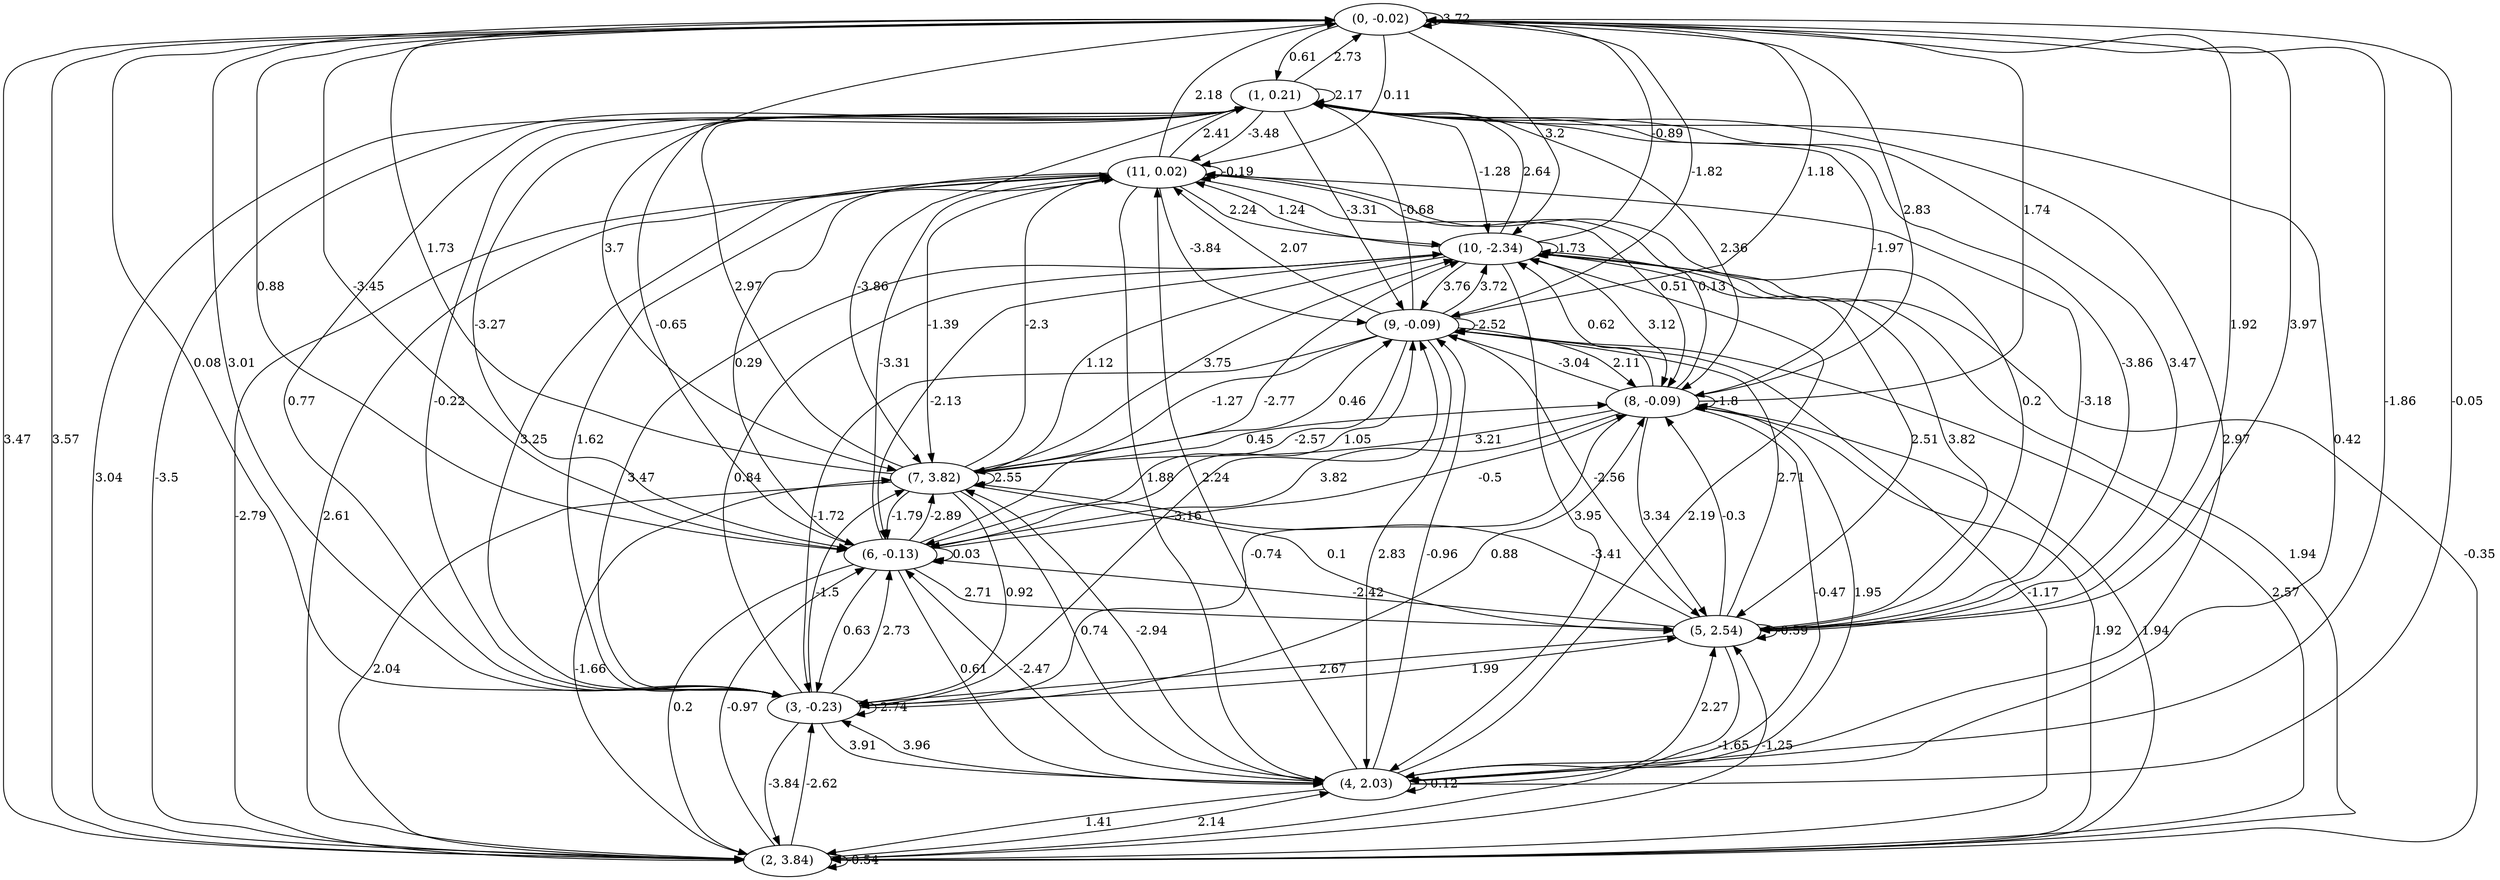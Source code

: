 digraph {
    0 [ label = "(0, -0.02)" ]
    1 [ label = "(1, 0.21)" ]
    2 [ label = "(2, 3.84)" ]
    3 [ label = "(3, -0.23)" ]
    4 [ label = "(4, 2.03)" ]
    5 [ label = "(5, 2.54)" ]
    6 [ label = "(6, -0.13)" ]
    7 [ label = "(7, 3.82)" ]
    8 [ label = "(8, -0.09)" ]
    9 [ label = "(9, -0.09)" ]
    10 [ label = "(10, -2.34)" ]
    11 [ label = "(11, 0.02)" ]
    0 -> 0 [ label = "3.72" ]
    1 -> 1 [ label = "2.17" ]
    2 -> 2 [ label = "-0.54" ]
    3 -> 3 [ label = "-2.74" ]
    4 -> 4 [ label = "-0.12" ]
    5 -> 5 [ label = "-0.59" ]
    6 -> 6 [ label = "0.03" ]
    7 -> 7 [ label = "2.55" ]
    8 -> 8 [ label = "-1.8" ]
    9 -> 9 [ label = "-2.52" ]
    10 -> 10 [ label = "1.73" ]
    11 -> 11 [ label = "-0.19" ]
    1 -> 0 [ label = "2.73" ]
    2 -> 0 [ label = "3.57" ]
    3 -> 0 [ label = "3.01" ]
    4 -> 0 [ label = "-0.05" ]
    5 -> 0 [ label = "1.92" ]
    6 -> 0 [ label = "-3.45" ]
    7 -> 0 [ label = "1.73" ]
    8 -> 0 [ label = "1.74" ]
    9 -> 0 [ label = "1.18" ]
    10 -> 0 [ label = "-0.89" ]
    11 -> 0 [ label = "2.18" ]
    0 -> 1 [ label = "0.61" ]
    2 -> 1 [ label = "-3.5" ]
    3 -> 1 [ label = "-0.22" ]
    4 -> 1 [ label = "0.42" ]
    5 -> 1 [ label = "3.47" ]
    6 -> 1 [ label = "-0.65" ]
    7 -> 1 [ label = "2.97" ]
    8 -> 1 [ label = "-1.97" ]
    9 -> 1 [ label = "-0.68" ]
    10 -> 1 [ label = "2.64" ]
    11 -> 1 [ label = "2.41" ]
    0 -> 2 [ label = "3.47" ]
    1 -> 2 [ label = "3.04" ]
    3 -> 2 [ label = "-3.84" ]
    4 -> 2 [ label = "1.41" ]
    5 -> 2 [ label = "-1.65" ]
    6 -> 2 [ label = "0.2" ]
    7 -> 2 [ label = "2.04" ]
    8 -> 2 [ label = "1.92" ]
    9 -> 2 [ label = "-1.17" ]
    10 -> 2 [ label = "1.94" ]
    11 -> 2 [ label = "-2.79" ]
    0 -> 3 [ label = "0.08" ]
    1 -> 3 [ label = "0.77" ]
    2 -> 3 [ label = "-2.62" ]
    4 -> 3 [ label = "3.96" ]
    5 -> 3 [ label = "2.67" ]
    6 -> 3 [ label = "0.63" ]
    7 -> 3 [ label = "0.92" ]
    8 -> 3 [ label = "-0.74" ]
    9 -> 3 [ label = "-1.72" ]
    10 -> 3 [ label = "3.47" ]
    11 -> 3 [ label = "3.25" ]
    0 -> 4 [ label = "-1.86" ]
    1 -> 4 [ label = "2.97" ]
    2 -> 4 [ label = "2.14" ]
    3 -> 4 [ label = "3.91" ]
    6 -> 4 [ label = "0.61" ]
    7 -> 4 [ label = "0.74" ]
    8 -> 4 [ label = "-0.47" ]
    9 -> 4 [ label = "2.83" ]
    10 -> 4 [ label = "3.95" ]
    11 -> 4 [ label = "1.88" ]
    0 -> 5 [ label = "3.97" ]
    1 -> 5 [ label = "-3.86" ]
    2 -> 5 [ label = "-1.25" ]
    3 -> 5 [ label = "1.99" ]
    4 -> 5 [ label = "2.27" ]
    6 -> 5 [ label = "2.71" ]
    7 -> 5 [ label = "0.1" ]
    8 -> 5 [ label = "3.34" ]
    9 -> 5 [ label = "-2.56" ]
    10 -> 5 [ label = "2.51" ]
    11 -> 5 [ label = "-3.18" ]
    0 -> 6 [ label = "0.88" ]
    1 -> 6 [ label = "-3.27" ]
    2 -> 6 [ label = "-0.97" ]
    3 -> 6 [ label = "2.73" ]
    4 -> 6 [ label = "-2.47" ]
    5 -> 6 [ label = "-2.42" ]
    7 -> 6 [ label = "-1.79" ]
    8 -> 6 [ label = "3.82" ]
    9 -> 6 [ label = "-2.57" ]
    10 -> 6 [ label = "-2.13" ]
    11 -> 6 [ label = "0.29" ]
    0 -> 7 [ label = "3.7" ]
    1 -> 7 [ label = "-3.86" ]
    2 -> 7 [ label = "-1.66" ]
    3 -> 7 [ label = "-1.5" ]
    4 -> 7 [ label = "-2.94" ]
    5 -> 7 [ label = "-3.41" ]
    6 -> 7 [ label = "-2.89" ]
    8 -> 7 [ label = "3.21" ]
    9 -> 7 [ label = "-1.27" ]
    10 -> 7 [ label = "1.12" ]
    11 -> 7 [ label = "-1.39" ]
    0 -> 8 [ label = "2.83" ]
    1 -> 8 [ label = "2.36" ]
    2 -> 8 [ label = "1.94" ]
    3 -> 8 [ label = "0.88" ]
    4 -> 8 [ label = "1.95" ]
    5 -> 8 [ label = "-0.3" ]
    6 -> 8 [ label = "-0.5" ]
    7 -> 8 [ label = "0.45" ]
    9 -> 8 [ label = "2.11" ]
    10 -> 8 [ label = "3.12" ]
    11 -> 8 [ label = "0.51" ]
    0 -> 9 [ label = "-1.82" ]
    1 -> 9 [ label = "-3.31" ]
    2 -> 9 [ label = "2.57" ]
    3 -> 9 [ label = "-3.16" ]
    4 -> 9 [ label = "-0.96" ]
    5 -> 9 [ label = "2.71" ]
    6 -> 9 [ label = "1.05" ]
    7 -> 9 [ label = "0.46" ]
    8 -> 9 [ label = "-3.04" ]
    10 -> 9 [ label = "3.76" ]
    11 -> 9 [ label = "-3.84" ]
    0 -> 10 [ label = "3.2" ]
    1 -> 10 [ label = "-1.28" ]
    2 -> 10 [ label = "-0.35" ]
    3 -> 10 [ label = "0.84" ]
    4 -> 10 [ label = "2.19" ]
    5 -> 10 [ label = "3.82" ]
    6 -> 10 [ label = "-2.77" ]
    7 -> 10 [ label = "3.75" ]
    8 -> 10 [ label = "0.62" ]
    9 -> 10 [ label = "3.72" ]
    11 -> 10 [ label = "2.24" ]
    0 -> 11 [ label = "0.11" ]
    1 -> 11 [ label = "-3.48" ]
    2 -> 11 [ label = "2.61" ]
    3 -> 11 [ label = "1.62" ]
    4 -> 11 [ label = "2.24" ]
    5 -> 11 [ label = "0.2" ]
    6 -> 11 [ label = "-3.31" ]
    7 -> 11 [ label = "-2.3" ]
    8 -> 11 [ label = "0.13" ]
    9 -> 11 [ label = "2.07" ]
    10 -> 11 [ label = "1.24" ]
}

